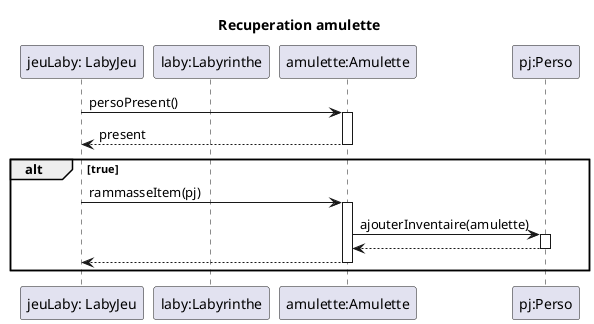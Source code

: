 @startuml
title Recuperation amulette

participant "jeuLaby: LabyJeu" as jeuLaby
participant "laby:Labyrinthe" as laby
participant "amulette:Amulette" as amulette
participant "pj:Perso" as pj


jeuLaby -> amulette : persoPresent()
activate amulette
amulette --> jeuLaby : present
deactivate amulette
alt true
    jeuLaby -> amulette : rammasseItem(pj)
    activate amulette
    amulette -> pj : ajouterInventaire(amulette)
    activate pj
    pj --> amulette
    deactivate pj
    amulette --> jeuLaby
    deactivate amulette
end


@enduml